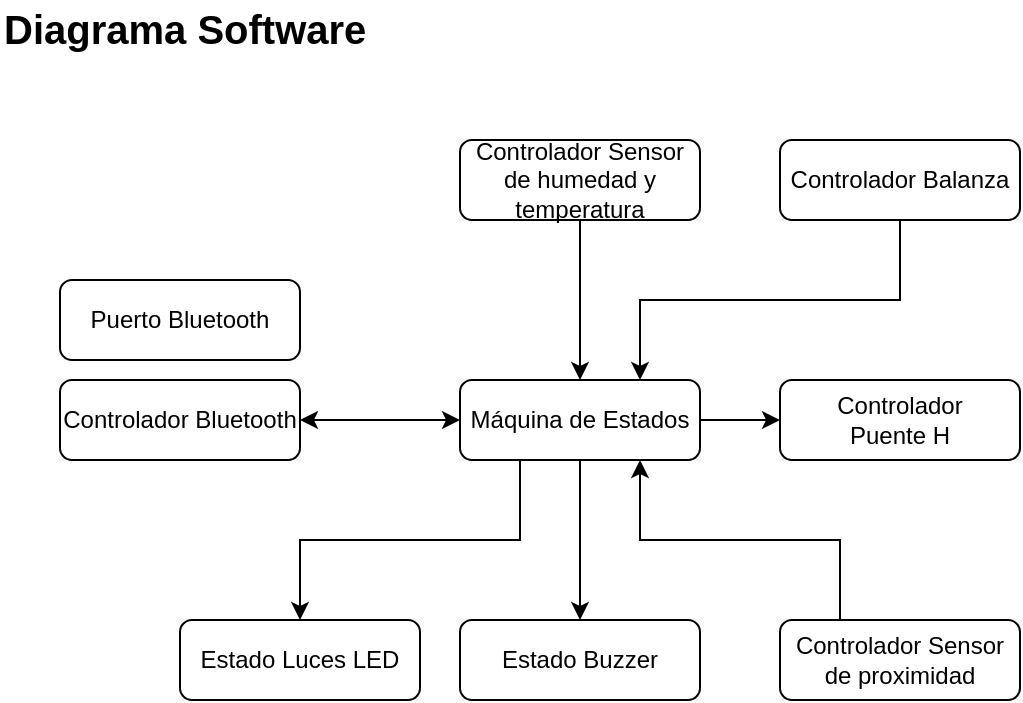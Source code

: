 <mxfile version="10.8.1" type="device"><diagram id="HATcN9iNYo2sIUN5zzX2" name="Página-1"><mxGraphModel dx="834" dy="435" grid="1" gridSize="10" guides="1" tooltips="1" connect="1" arrows="1" fold="1" page="1" pageScale="1" pageWidth="827" pageHeight="1169" math="0" shadow="0"><root><mxCell id="0"/><mxCell id="1" parent="0"/><mxCell id="ciuTdQTVXY5eTaxED4Si-30" value="Diagrama Software" style="text;html=1;resizable=0;points=[];autosize=1;align=left;verticalAlign=top;spacingTop=-4;fontSize=20;fontStyle=1" parent="1" vertex="1"><mxGeometry x="10" y="10" width="190" height="30" as="geometry"/></mxCell><mxCell id="PvWiB-ow_6Wo4g3hvNpm-22" style="edgeStyle=orthogonalEdgeStyle;rounded=0;orthogonalLoop=1;jettySize=auto;html=1;exitX=1;exitY=0.5;exitDx=0;exitDy=0;entryX=0;entryY=0.5;entryDx=0;entryDy=0;startArrow=none;startFill=0;" parent="1" source="PvWiB-ow_6Wo4g3hvNpm-3" edge="1"><mxGeometry relative="1" as="geometry"><mxPoint x="400" y="220" as="targetPoint"/></mxGeometry></mxCell><mxCell id="MdHXZw4AtarrZLEOsDtD-6" style="edgeStyle=orthogonalEdgeStyle;rounded=0;orthogonalLoop=1;jettySize=auto;html=1;exitX=0.25;exitY=1;exitDx=0;exitDy=0;entryX=0.5;entryY=0;entryDx=0;entryDy=0;startArrow=none;startFill=0;" edge="1" parent="1" source="PvWiB-ow_6Wo4g3hvNpm-3" target="PvWiB-ow_6Wo4g3hvNpm-5"><mxGeometry relative="1" as="geometry"/></mxCell><mxCell id="MdHXZw4AtarrZLEOsDtD-7" style="edgeStyle=orthogonalEdgeStyle;rounded=0;orthogonalLoop=1;jettySize=auto;html=1;exitX=0.5;exitY=1;exitDx=0;exitDy=0;entryX=0.5;entryY=0;entryDx=0;entryDy=0;startArrow=none;startFill=0;" edge="1" parent="1" source="PvWiB-ow_6Wo4g3hvNpm-3" target="MdHXZw4AtarrZLEOsDtD-3"><mxGeometry relative="1" as="geometry"/></mxCell><mxCell id="PvWiB-ow_6Wo4g3hvNpm-3" value="Máquina de Estados" style="rounded=1;whiteSpace=wrap;html=1;" parent="1" vertex="1"><mxGeometry x="240" y="200" width="120" height="40" as="geometry"/></mxCell><mxCell id="PvWiB-ow_6Wo4g3hvNpm-5" value="Estado Luces LED" style="rounded=1;whiteSpace=wrap;html=1;" parent="1" vertex="1"><mxGeometry x="100" y="320" width="120" height="40" as="geometry"/></mxCell><mxCell id="PvWiB-ow_6Wo4g3hvNpm-8" value="Controlador&lt;br&gt;Puente H" style="rounded=1;whiteSpace=wrap;html=1;" parent="1" vertex="1"><mxGeometry x="400" y="200" width="120" height="40" as="geometry"/></mxCell><mxCell id="MdHXZw4AtarrZLEOsDtD-9" style="edgeStyle=orthogonalEdgeStyle;rounded=0;orthogonalLoop=1;jettySize=auto;html=1;exitX=0.5;exitY=1;exitDx=0;exitDy=0;entryX=0.75;entryY=0;entryDx=0;entryDy=0;startArrow=none;startFill=0;" edge="1" parent="1" source="PvWiB-ow_6Wo4g3hvNpm-12" target="PvWiB-ow_6Wo4g3hvNpm-3"><mxGeometry relative="1" as="geometry"/></mxCell><mxCell id="PvWiB-ow_6Wo4g3hvNpm-12" value="Controlador Balanza" style="rounded=1;whiteSpace=wrap;html=1;" parent="1" vertex="1"><mxGeometry x="400" y="80" width="120" height="40" as="geometry"/></mxCell><mxCell id="PvWiB-ow_6Wo4g3hvNpm-26" style="edgeStyle=orthogonalEdgeStyle;rounded=0;orthogonalLoop=1;jettySize=auto;html=1;exitX=0.5;exitY=1;exitDx=0;exitDy=0;entryX=0.5;entryY=0;entryDx=0;entryDy=0;startArrow=none;startFill=0;" parent="1" source="PvWiB-ow_6Wo4g3hvNpm-25" target="PvWiB-ow_6Wo4g3hvNpm-3" edge="1"><mxGeometry relative="1" as="geometry"/></mxCell><mxCell id="PvWiB-ow_6Wo4g3hvNpm-25" value="Controlador Sensor de humedad y temperatura" style="rounded=1;whiteSpace=wrap;html=1;" parent="1" vertex="1"><mxGeometry x="240" y="80" width="120" height="40" as="geometry"/></mxCell><mxCell id="MdHXZw4AtarrZLEOsDtD-8" style="edgeStyle=orthogonalEdgeStyle;rounded=0;orthogonalLoop=1;jettySize=auto;html=1;exitX=0.25;exitY=0;exitDx=0;exitDy=0;entryX=0.75;entryY=1;entryDx=0;entryDy=0;startArrow=none;startFill=0;" edge="1" parent="1" source="PvWiB-ow_6Wo4g3hvNpm-28" target="PvWiB-ow_6Wo4g3hvNpm-3"><mxGeometry relative="1" as="geometry"/></mxCell><mxCell id="PvWiB-ow_6Wo4g3hvNpm-28" value="Controlador Sensor de proximidad" style="rounded=1;whiteSpace=wrap;html=1;" parent="1" vertex="1"><mxGeometry x="400" y="320" width="120" height="40" as="geometry"/></mxCell><mxCell id="zyixuMx8e9CJjsjMPeml-1" value="Puerto Bluetooth" style="rounded=1;whiteSpace=wrap;html=1;" parent="1" vertex="1"><mxGeometry x="40" y="150" width="120" height="40" as="geometry"/></mxCell><mxCell id="MdHXZw4AtarrZLEOsDtD-2" style="edgeStyle=orthogonalEdgeStyle;rounded=0;orthogonalLoop=1;jettySize=auto;html=1;exitX=1;exitY=0.5;exitDx=0;exitDy=0;entryX=0;entryY=0.5;entryDx=0;entryDy=0;startArrow=classic;startFill=1;" edge="1" parent="1" source="MdHXZw4AtarrZLEOsDtD-1" target="PvWiB-ow_6Wo4g3hvNpm-3"><mxGeometry relative="1" as="geometry"/></mxCell><mxCell id="MdHXZw4AtarrZLEOsDtD-1" value="Controlador Bluetooth" style="rounded=1;whiteSpace=wrap;html=1;" vertex="1" parent="1"><mxGeometry x="40" y="200" width="120" height="40" as="geometry"/></mxCell><mxCell id="MdHXZw4AtarrZLEOsDtD-3" value="Estado Buzzer" style="rounded=1;whiteSpace=wrap;html=1;" vertex="1" parent="1"><mxGeometry x="240" y="320" width="120" height="40" as="geometry"/></mxCell></root></mxGraphModel></diagram></mxfile>